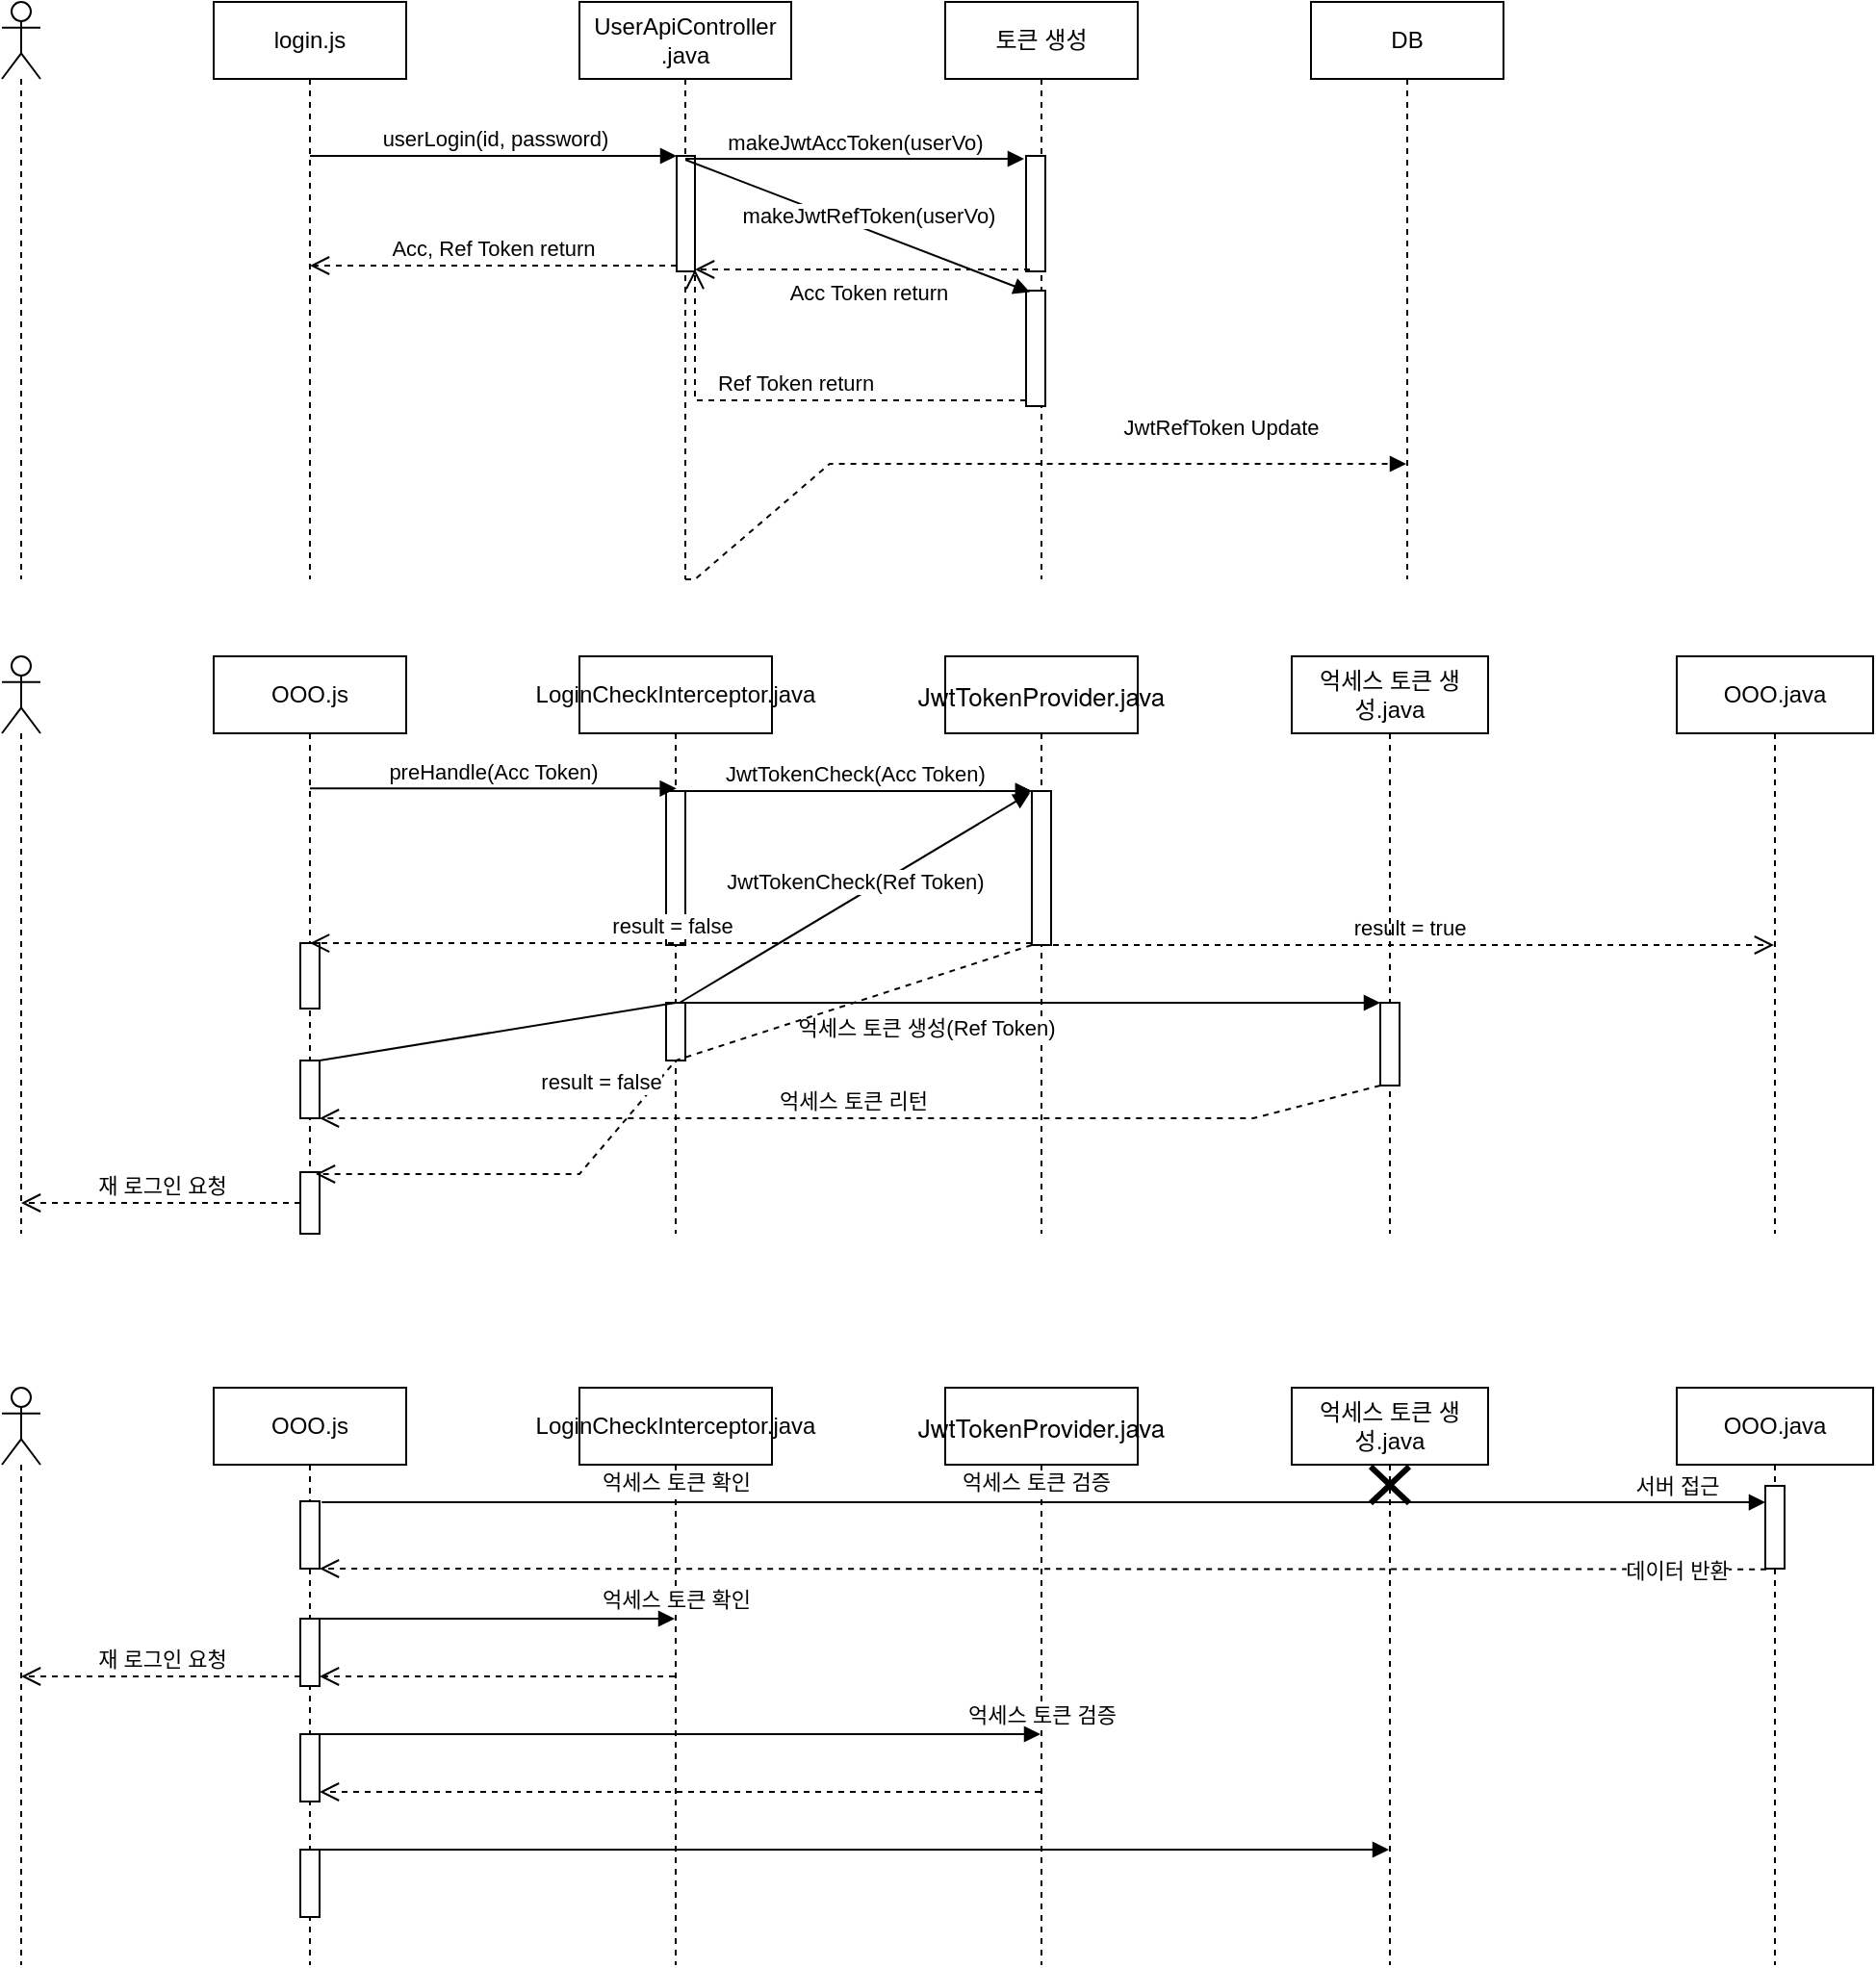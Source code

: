 <mxfile version="15.9.1" type="github">
  <diagram id="YOmD0kXWxS8xvpvF7nBD" name="Page-1">
    <mxGraphModel dx="823" dy="450" grid="1" gridSize="10" guides="1" tooltips="1" connect="1" arrows="1" fold="1" page="1" pageScale="1" pageWidth="3300" pageHeight="4681" math="0" shadow="0">
      <root>
        <mxCell id="0" />
        <mxCell id="1" parent="0" />
        <mxCell id="AELnW6AsCIxtF1nec7tT-1" value="" style="shape=umlLifeline;participant=umlActor;perimeter=lifelinePerimeter;whiteSpace=wrap;html=1;container=1;collapsible=0;recursiveResize=0;verticalAlign=top;spacingTop=36;outlineConnect=0;" parent="1" vertex="1">
          <mxGeometry x="70" y="40" width="20" height="300" as="geometry" />
        </mxCell>
        <mxCell id="AELnW6AsCIxtF1nec7tT-2" value="login.js" style="shape=umlLifeline;perimeter=lifelinePerimeter;whiteSpace=wrap;html=1;container=1;collapsible=0;recursiveResize=0;outlineConnect=0;" parent="1" vertex="1">
          <mxGeometry x="180" y="40" width="100" height="300" as="geometry" />
        </mxCell>
        <mxCell id="AELnW6AsCIxtF1nec7tT-3" value="UserApiController&lt;br&gt;.java" style="shape=umlLifeline;perimeter=lifelinePerimeter;whiteSpace=wrap;html=1;container=1;collapsible=0;recursiveResize=0;outlineConnect=0;" parent="1" vertex="1">
          <mxGeometry x="370" y="40" width="110" height="300" as="geometry" />
        </mxCell>
        <mxCell id="AELnW6AsCIxtF1nec7tT-17" value="" style="html=1;points=[];perimeter=orthogonalPerimeter;" parent="AELnW6AsCIxtF1nec7tT-3" vertex="1">
          <mxGeometry x="50.5" y="80" width="9.5" height="60" as="geometry" />
        </mxCell>
        <mxCell id="AELnW6AsCIxtF1nec7tT-4" value="토큰 생성" style="shape=umlLifeline;perimeter=lifelinePerimeter;whiteSpace=wrap;html=1;container=1;collapsible=0;recursiveResize=0;outlineConnect=0;" parent="1" vertex="1">
          <mxGeometry x="560" y="40" width="100" height="300" as="geometry" />
        </mxCell>
        <mxCell id="AELnW6AsCIxtF1nec7tT-25" value="" style="html=1;points=[];perimeter=orthogonalPerimeter;" parent="AELnW6AsCIxtF1nec7tT-4" vertex="1">
          <mxGeometry x="42" y="80" width="10" height="60" as="geometry" />
        </mxCell>
        <mxCell id="AELnW6AsCIxtF1nec7tT-29" value="" style="html=1;points=[];perimeter=orthogonalPerimeter;" parent="AELnW6AsCIxtF1nec7tT-4" vertex="1">
          <mxGeometry x="42" y="150" width="10" height="60" as="geometry" />
        </mxCell>
        <mxCell id="AELnW6AsCIxtF1nec7tT-6" value="DB" style="shape=umlLifeline;perimeter=lifelinePerimeter;whiteSpace=wrap;html=1;container=1;collapsible=0;recursiveResize=0;outlineConnect=0;" parent="1" vertex="1">
          <mxGeometry x="750" y="40" width="100" height="300" as="geometry" />
        </mxCell>
        <mxCell id="AELnW6AsCIxtF1nec7tT-7" value="" style="shape=umlLifeline;participant=umlActor;perimeter=lifelinePerimeter;whiteSpace=wrap;html=1;container=1;collapsible=0;recursiveResize=0;verticalAlign=top;spacingTop=36;outlineConnect=0;" parent="1" vertex="1">
          <mxGeometry x="70" y="380" width="20" height="300" as="geometry" />
        </mxCell>
        <mxCell id="AELnW6AsCIxtF1nec7tT-8" value="OOO.js" style="shape=umlLifeline;perimeter=lifelinePerimeter;whiteSpace=wrap;html=1;container=1;collapsible=0;recursiveResize=0;outlineConnect=0;" parent="1" vertex="1">
          <mxGeometry x="180" y="380" width="100" height="300" as="geometry" />
        </mxCell>
        <mxCell id="RkmAUX0iGO7B2VTTtuMq-13" value="" style="html=1;points=[];perimeter=orthogonalPerimeter;" vertex="1" parent="AELnW6AsCIxtF1nec7tT-8">
          <mxGeometry x="45" y="149" width="10" height="34" as="geometry" />
        </mxCell>
        <mxCell id="RkmAUX0iGO7B2VTTtuMq-14" value="" style="html=1;points=[];perimeter=orthogonalPerimeter;" vertex="1" parent="AELnW6AsCIxtF1nec7tT-8">
          <mxGeometry x="45" y="268" width="10" height="32" as="geometry" />
        </mxCell>
        <mxCell id="RkmAUX0iGO7B2VTTtuMq-19" value="" style="html=1;points=[];perimeter=orthogonalPerimeter;" vertex="1" parent="AELnW6AsCIxtF1nec7tT-8">
          <mxGeometry x="45" y="210" width="10" height="30" as="geometry" />
        </mxCell>
        <mxCell id="AELnW6AsCIxtF1nec7tT-9" value="LoginCheckInterceptor.java" style="shape=umlLifeline;perimeter=lifelinePerimeter;whiteSpace=wrap;html=1;container=1;collapsible=0;recursiveResize=0;outlineConnect=0;" parent="1" vertex="1">
          <mxGeometry x="370" y="380" width="100" height="300" as="geometry" />
        </mxCell>
        <mxCell id="AELnW6AsCIxtF1nec7tT-38" value="" style="html=1;points=[];perimeter=orthogonalPerimeter;" parent="AELnW6AsCIxtF1nec7tT-9" vertex="1">
          <mxGeometry x="45" y="70" width="10" height="80" as="geometry" />
        </mxCell>
        <mxCell id="RkmAUX0iGO7B2VTTtuMq-1" value="" style="html=1;points=[];perimeter=orthogonalPerimeter;" vertex="1" parent="AELnW6AsCIxtF1nec7tT-9">
          <mxGeometry x="45" y="180" width="10" height="30" as="geometry" />
        </mxCell>
        <mxCell id="AELnW6AsCIxtF1nec7tT-10" value="&lt;p class=&quot;p1&quot; style=&quot;margin: 0px ; font-stretch: normal ; font-size: 13px ; line-height: normal ; font-family: &amp;#34;helvetica neue&amp;#34;&quot;&gt;JwtTokenProvider.java&lt;/p&gt;" style="shape=umlLifeline;perimeter=lifelinePerimeter;whiteSpace=wrap;html=1;container=1;collapsible=0;recursiveResize=0;outlineConnect=0;" parent="1" vertex="1">
          <mxGeometry x="560" y="380" width="100" height="300" as="geometry" />
        </mxCell>
        <mxCell id="AELnW6AsCIxtF1nec7tT-41" value="" style="html=1;points=[];perimeter=orthogonalPerimeter;" parent="AELnW6AsCIxtF1nec7tT-10" vertex="1">
          <mxGeometry x="45" y="70" width="10" height="80" as="geometry" />
        </mxCell>
        <mxCell id="AELnW6AsCIxtF1nec7tT-11" value="OOO.java" style="shape=umlLifeline;perimeter=lifelinePerimeter;whiteSpace=wrap;html=1;container=1;collapsible=0;recursiveResize=0;outlineConnect=0;" parent="1" vertex="1">
          <mxGeometry x="940" y="380" width="102" height="300" as="geometry" />
        </mxCell>
        <mxCell id="AELnW6AsCIxtF1nec7tT-18" value="userLogin(id, password)" style="html=1;verticalAlign=bottom;endArrow=block;entryX=0;entryY=0;rounded=0;" parent="1" source="AELnW6AsCIxtF1nec7tT-2" target="AELnW6AsCIxtF1nec7tT-17" edge="1">
          <mxGeometry relative="1" as="geometry">
            <mxPoint x="280" y="120" as="sourcePoint" />
          </mxGeometry>
        </mxCell>
        <mxCell id="AELnW6AsCIxtF1nec7tT-19" value="Acc, Ref Token return" style="html=1;verticalAlign=bottom;endArrow=open;dashed=1;endSize=8;exitX=0;exitY=0.95;rounded=0;" parent="1" source="AELnW6AsCIxtF1nec7tT-17" target="AELnW6AsCIxtF1nec7tT-2" edge="1">
          <mxGeometry relative="1" as="geometry">
            <mxPoint x="350.5" y="196" as="targetPoint" />
          </mxGeometry>
        </mxCell>
        <mxCell id="AELnW6AsCIxtF1nec7tT-26" value="makeJwtAccToken(userVo)" style="html=1;verticalAlign=bottom;startArrow=none;endArrow=block;startSize=8;rounded=0;entryX=-0.1;entryY=0.025;entryDx=0;entryDy=0;entryPerimeter=0;startFill=0;" parent="1" source="AELnW6AsCIxtF1nec7tT-3" target="AELnW6AsCIxtF1nec7tT-25" edge="1">
          <mxGeometry relative="1" as="geometry">
            <mxPoint x="449.995" y="121.02" as="sourcePoint" />
          </mxGeometry>
        </mxCell>
        <mxCell id="AELnW6AsCIxtF1nec7tT-32" value="makeJwtRefToken(userVo)" style="html=1;verticalAlign=bottom;startArrow=none;endArrow=block;startSize=8;rounded=0;entryX=0.2;entryY=0.013;entryDx=0;entryDy=0;entryPerimeter=0;startFill=0;" parent="1" source="AELnW6AsCIxtF1nec7tT-3" target="AELnW6AsCIxtF1nec7tT-29" edge="1">
          <mxGeometry x="0.068" y="-1" relative="1" as="geometry">
            <mxPoint x="425.1" y="180" as="sourcePoint" />
            <mxPoint x="590" y="190" as="targetPoint" />
            <Array as="points">
              <mxPoint x="425" y="122" />
            </Array>
            <mxPoint as="offset" />
          </mxGeometry>
        </mxCell>
        <mxCell id="AELnW6AsCIxtF1nec7tT-34" value="JwtRefToken Update" style="html=1;verticalAlign=bottom;endArrow=block;rounded=0;dashed=1;" parent="1" source="AELnW6AsCIxtF1nec7tT-3" target="AELnW6AsCIxtF1nec7tT-6" edge="1">
          <mxGeometry x="0.516" y="10" width="80" relative="1" as="geometry">
            <mxPoint x="480" y="170" as="sourcePoint" />
            <mxPoint x="560" y="170" as="targetPoint" />
            <mxPoint as="offset" />
            <Array as="points">
              <mxPoint x="430" y="340" />
              <mxPoint x="500" y="280" />
            </Array>
          </mxGeometry>
        </mxCell>
        <mxCell id="AELnW6AsCIxtF1nec7tT-35" value="preHandle(Acc Token)" style="html=1;verticalAlign=bottom;endArrow=block;rounded=0;entryX=0.533;entryY=-0.017;entryDx=0;entryDy=0;entryPerimeter=0;" parent="1" source="AELnW6AsCIxtF1nec7tT-8" target="AELnW6AsCIxtF1nec7tT-38" edge="1">
          <mxGeometry width="80" relative="1" as="geometry">
            <mxPoint x="250" y="470" as="sourcePoint" />
            <mxPoint x="330" y="470" as="targetPoint" />
            <Array as="points" />
          </mxGeometry>
        </mxCell>
        <mxCell id="RkmAUX0iGO7B2VTTtuMq-3" value="억세스 토큰 생성(Ref Token)" style="html=1;verticalAlign=bottom;endArrow=block;rounded=0;" edge="1" parent="1" source="RkmAUX0iGO7B2VTTtuMq-19" target="RkmAUX0iGO7B2VTTtuMq-26">
          <mxGeometry x="0.147" y="-21" width="80" relative="1" as="geometry">
            <mxPoint x="250" y="470" as="sourcePoint" />
            <mxPoint x="310" y="580" as="targetPoint" />
            <Array as="points">
              <mxPoint x="420" y="560" />
              <mxPoint x="660" y="560" />
            </Array>
            <mxPoint y="1" as="offset" />
          </mxGeometry>
        </mxCell>
        <mxCell id="RkmAUX0iGO7B2VTTtuMq-5" value="Ref Token return" style="html=1;verticalAlign=bottom;endArrow=open;dashed=1;endSize=8;exitX=0;exitY=0.95;rounded=0;exitDx=0;exitDy=0;exitPerimeter=0;entryX=1;entryY=0.983;entryDx=0;entryDy=0;entryPerimeter=0;" edge="1" parent="1" source="AELnW6AsCIxtF1nec7tT-29" target="AELnW6AsCIxtF1nec7tT-17">
          <mxGeometry relative="1" as="geometry">
            <mxPoint x="239.5" y="187" as="targetPoint" />
            <mxPoint x="430.5" y="187" as="sourcePoint" />
            <Array as="points">
              <mxPoint x="430" y="247" />
            </Array>
          </mxGeometry>
        </mxCell>
        <mxCell id="RkmAUX0iGO7B2VTTtuMq-6" value="Acc Token return" style="html=1;verticalAlign=bottom;endArrow=open;dashed=1;endSize=8;rounded=0;exitX=0.2;exitY=0.983;exitDx=0;exitDy=0;exitPerimeter=0;" edge="1" parent="1" source="AELnW6AsCIxtF1nec7tT-25" target="AELnW6AsCIxtF1nec7tT-17">
          <mxGeometry x="-0.034" y="21" relative="1" as="geometry">
            <mxPoint x="249.5" y="197" as="targetPoint" />
            <mxPoint x="440.5" y="197" as="sourcePoint" />
            <Array as="points">
              <mxPoint x="490" y="179" />
            </Array>
            <mxPoint as="offset" />
          </mxGeometry>
        </mxCell>
        <mxCell id="AELnW6AsCIxtF1nec7tT-42" value="JwtTokenCheck(Acc Token)" style="html=1;verticalAlign=bottom;endArrow=block;entryX=0;entryY=0;rounded=0;" parent="1" target="AELnW6AsCIxtF1nec7tT-41" edge="1" source="AELnW6AsCIxtF1nec7tT-9">
          <mxGeometry relative="1" as="geometry">
            <mxPoint x="532" y="450" as="sourcePoint" />
          </mxGeometry>
        </mxCell>
        <mxCell id="RkmAUX0iGO7B2VTTtuMq-8" value="JwtTokenCheck(Acc Token)" style="html=1;verticalAlign=bottom;endArrow=block;entryX=0;entryY=0;rounded=0;" edge="1" parent="1" source="AELnW6AsCIxtF1nec7tT-9" target="AELnW6AsCIxtF1nec7tT-41">
          <mxGeometry relative="1" as="geometry">
            <mxPoint x="532" y="450" as="sourcePoint" />
          </mxGeometry>
        </mxCell>
        <mxCell id="RkmAUX0iGO7B2VTTtuMq-9" value="JwtTokenCheck(Ref Token)" style="html=1;verticalAlign=bottom;endArrow=block;rounded=0;exitX=0.7;exitY=0;exitDx=0;exitDy=0;exitPerimeter=0;entryX=-0.1;entryY=0.013;entryDx=0;entryDy=0;entryPerimeter=0;" edge="1" parent="1" source="RkmAUX0iGO7B2VTTtuMq-1" target="AELnW6AsCIxtF1nec7tT-41">
          <mxGeometry relative="1" as="geometry">
            <mxPoint x="429.5" y="460.0" as="sourcePoint" />
            <mxPoint x="600" y="450" as="targetPoint" />
          </mxGeometry>
        </mxCell>
        <mxCell id="AELnW6AsCIxtF1nec7tT-43" value="result = true" style="html=1;verticalAlign=bottom;endArrow=open;dashed=1;endSize=8;rounded=0;" parent="1" edge="1" target="AELnW6AsCIxtF1nec7tT-11">
          <mxGeometry relative="1" as="geometry">
            <mxPoint x="532" y="526" as="targetPoint" />
            <mxPoint x="610" y="530" as="sourcePoint" />
          </mxGeometry>
        </mxCell>
        <mxCell id="RkmAUX0iGO7B2VTTtuMq-16" value="result = false" style="html=1;verticalAlign=bottom;endArrow=open;dashed=1;endSize=8;rounded=0;entryX=0.8;entryY=0.031;entryDx=0;entryDy=0;entryPerimeter=0;" edge="1" parent="1" source="AELnW6AsCIxtF1nec7tT-41" target="RkmAUX0iGO7B2VTTtuMq-14">
          <mxGeometry x="0.153" y="-18" relative="1" as="geometry">
            <mxPoint x="239.5" y="540" as="targetPoint" />
            <mxPoint x="426" y="540" as="sourcePoint" />
            <Array as="points">
              <mxPoint x="420" y="590" />
              <mxPoint x="370" y="649" />
            </Array>
            <mxPoint x="1" as="offset" />
          </mxGeometry>
        </mxCell>
        <mxCell id="RkmAUX0iGO7B2VTTtuMq-17" value="result = false" style="html=1;verticalAlign=bottom;endArrow=open;dashed=1;endSize=8;rounded=0;exitX=0;exitY=0.988;exitDx=0;exitDy=0;exitPerimeter=0;" edge="1" parent="1" source="AELnW6AsCIxtF1nec7tT-41" target="AELnW6AsCIxtF1nec7tT-8">
          <mxGeometry relative="1" as="geometry">
            <mxPoint x="410" y="560" as="targetPoint" />
            <mxPoint x="600" y="560" as="sourcePoint" />
          </mxGeometry>
        </mxCell>
        <mxCell id="RkmAUX0iGO7B2VTTtuMq-21" value="재 로그인 요청" style="html=1;verticalAlign=bottom;endArrow=open;dashed=1;endSize=8;rounded=0;" edge="1" parent="1" source="RkmAUX0iGO7B2VTTtuMq-14" target="AELnW6AsCIxtF1nec7tT-7">
          <mxGeometry relative="1" as="geometry">
            <mxPoint x="94" y="580.002" as="targetPoint" />
            <mxPoint x="280" y="580.01" as="sourcePoint" />
          </mxGeometry>
        </mxCell>
        <mxCell id="RkmAUX0iGO7B2VTTtuMq-23" value="억세스 토큰 생성.java" style="shape=umlLifeline;perimeter=lifelinePerimeter;whiteSpace=wrap;html=1;container=1;collapsible=0;recursiveResize=0;outlineConnect=0;" vertex="1" parent="1">
          <mxGeometry x="740" y="380" width="102" height="300" as="geometry" />
        </mxCell>
        <mxCell id="RkmAUX0iGO7B2VTTtuMq-26" value="" style="html=1;points=[];perimeter=orthogonalPerimeter;" vertex="1" parent="RkmAUX0iGO7B2VTTtuMq-23">
          <mxGeometry x="46" y="180" width="10" height="43" as="geometry" />
        </mxCell>
        <mxCell id="RkmAUX0iGO7B2VTTtuMq-27" value="억세스 토큰 리턴" style="html=1;verticalAlign=bottom;endArrow=open;dashed=1;endSize=8;rounded=0;" edge="1" parent="1" source="RkmAUX0iGO7B2VTTtuMq-26" target="RkmAUX0iGO7B2VTTtuMq-19">
          <mxGeometry relative="1" as="geometry">
            <mxPoint x="950.5" y="690" as="targetPoint" />
            <mxPoint x="570" y="690" as="sourcePoint" />
            <Array as="points">
              <mxPoint x="720" y="620" />
            </Array>
          </mxGeometry>
        </mxCell>
        <mxCell id="RkmAUX0iGO7B2VTTtuMq-30" value="" style="shape=umlLifeline;participant=umlActor;perimeter=lifelinePerimeter;whiteSpace=wrap;html=1;container=1;collapsible=0;recursiveResize=0;verticalAlign=top;spacingTop=36;outlineConnect=0;" vertex="1" parent="1">
          <mxGeometry x="70" y="760" width="20" height="300" as="geometry" />
        </mxCell>
        <mxCell id="RkmAUX0iGO7B2VTTtuMq-31" value="OOO.js" style="shape=umlLifeline;perimeter=lifelinePerimeter;whiteSpace=wrap;html=1;container=1;collapsible=0;recursiveResize=0;outlineConnect=0;" vertex="1" parent="1">
          <mxGeometry x="180" y="760" width="100" height="300" as="geometry" />
        </mxCell>
        <mxCell id="RkmAUX0iGO7B2VTTtuMq-32" value="" style="html=1;points=[];perimeter=orthogonalPerimeter;" vertex="1" parent="RkmAUX0iGO7B2VTTtuMq-31">
          <mxGeometry x="45" y="59" width="10" height="35" as="geometry" />
        </mxCell>
        <mxCell id="RkmAUX0iGO7B2VTTtuMq-70" value="" style="html=1;points=[];perimeter=orthogonalPerimeter;" vertex="1" parent="RkmAUX0iGO7B2VTTtuMq-31">
          <mxGeometry x="45" y="120" width="10" height="35" as="geometry" />
        </mxCell>
        <mxCell id="RkmAUX0iGO7B2VTTtuMq-78" value="" style="html=1;points=[];perimeter=orthogonalPerimeter;" vertex="1" parent="RkmAUX0iGO7B2VTTtuMq-31">
          <mxGeometry x="45" y="180" width="10" height="35" as="geometry" />
        </mxCell>
        <mxCell id="RkmAUX0iGO7B2VTTtuMq-86" value="" style="html=1;points=[];perimeter=orthogonalPerimeter;" vertex="1" parent="RkmAUX0iGO7B2VTTtuMq-31">
          <mxGeometry x="45" y="240" width="10" height="35" as="geometry" />
        </mxCell>
        <mxCell id="RkmAUX0iGO7B2VTTtuMq-35" value="LoginCheckInterceptor.java" style="shape=umlLifeline;perimeter=lifelinePerimeter;whiteSpace=wrap;html=1;container=1;collapsible=0;recursiveResize=0;outlineConnect=0;" vertex="1" parent="1">
          <mxGeometry x="370" y="760" width="100" height="300" as="geometry" />
        </mxCell>
        <mxCell id="RkmAUX0iGO7B2VTTtuMq-81" value="억세스 토큰 확인" style="edgeLabel;html=1;align=center;verticalAlign=middle;resizable=0;points=[];" vertex="1" connectable="0" parent="RkmAUX0iGO7B2VTTtuMq-35">
          <mxGeometry x="49.997" y="110" as="geometry" />
        </mxCell>
        <mxCell id="RkmAUX0iGO7B2VTTtuMq-38" value="&lt;p class=&quot;p1&quot; style=&quot;margin: 0px ; font-stretch: normal ; font-size: 13px ; line-height: normal ; font-family: &amp;#34;helvetica neue&amp;#34;&quot;&gt;JwtTokenProvider.java&lt;/p&gt;" style="shape=umlLifeline;perimeter=lifelinePerimeter;whiteSpace=wrap;html=1;container=1;collapsible=0;recursiveResize=0;outlineConnect=0;" vertex="1" parent="1">
          <mxGeometry x="560" y="760" width="100" height="300" as="geometry" />
        </mxCell>
        <mxCell id="RkmAUX0iGO7B2VTTtuMq-82" value="억세스 토큰 검증" style="edgeLabel;html=1;align=center;verticalAlign=middle;resizable=0;points=[];" vertex="1" connectable="0" parent="RkmAUX0iGO7B2VTTtuMq-38">
          <mxGeometry x="50.005" y="170" as="geometry" />
        </mxCell>
        <mxCell id="RkmAUX0iGO7B2VTTtuMq-40" value="OOO.java" style="shape=umlLifeline;perimeter=lifelinePerimeter;whiteSpace=wrap;html=1;container=1;collapsible=0;recursiveResize=0;outlineConnect=0;" vertex="1" parent="1">
          <mxGeometry x="940" y="760" width="102" height="300" as="geometry" />
        </mxCell>
        <mxCell id="RkmAUX0iGO7B2VTTtuMq-57" value="" style="html=1;points=[];perimeter=orthogonalPerimeter;" vertex="1" parent="RkmAUX0iGO7B2VTTtuMq-40">
          <mxGeometry x="46" y="51" width="10" height="43" as="geometry" />
        </mxCell>
        <mxCell id="RkmAUX0iGO7B2VTTtuMq-50" value="억세스 토큰 생성.java" style="shape=umlLifeline;perimeter=lifelinePerimeter;whiteSpace=wrap;html=1;container=1;collapsible=0;recursiveResize=0;outlineConnect=0;" vertex="1" parent="1">
          <mxGeometry x="740" y="760" width="102" height="300" as="geometry" />
        </mxCell>
        <mxCell id="RkmAUX0iGO7B2VTTtuMq-61" value="" style="shape=umlDestroy;whiteSpace=wrap;html=1;strokeWidth=3;" vertex="1" parent="RkmAUX0iGO7B2VTTtuMq-50">
          <mxGeometry x="41" y="41" width="20" height="19" as="geometry" />
        </mxCell>
        <mxCell id="RkmAUX0iGO7B2VTTtuMq-54" value="서버 접근" style="html=1;verticalAlign=bottom;endArrow=block;rounded=0;exitX=1.113;exitY=0.016;exitDx=0;exitDy=0;exitPerimeter=0;" edge="1" parent="1" source="RkmAUX0iGO7B2VTTtuMq-32" target="RkmAUX0iGO7B2VTTtuMq-57">
          <mxGeometry x="0.877" width="80" relative="1" as="geometry">
            <mxPoint x="235" y="821.5" as="sourcePoint" />
            <mxPoint x="990.5" y="821.5" as="targetPoint" />
            <mxPoint as="offset" />
          </mxGeometry>
        </mxCell>
        <mxCell id="RkmAUX0iGO7B2VTTtuMq-55" value="억세스 토큰 확인" style="edgeLabel;html=1;align=center;verticalAlign=middle;resizable=0;points=[];" vertex="1" connectable="0" parent="RkmAUX0iGO7B2VTTtuMq-54">
          <mxGeometry x="-0.507" y="-1" relative="1" as="geometry">
            <mxPoint x="-1" y="-12" as="offset" />
          </mxGeometry>
        </mxCell>
        <mxCell id="RkmAUX0iGO7B2VTTtuMq-56" value="억세스 토큰 검증" style="edgeLabel;html=1;align=center;verticalAlign=middle;resizable=0;points=[];" vertex="1" connectable="0" parent="RkmAUX0iGO7B2VTTtuMq-54">
          <mxGeometry x="-0.012" y="3" relative="1" as="geometry">
            <mxPoint y="-8" as="offset" />
          </mxGeometry>
        </mxCell>
        <mxCell id="RkmAUX0iGO7B2VTTtuMq-58" value="" style="html=1;verticalAlign=bottom;endArrow=open;dashed=1;endSize=8;rounded=0;exitX=0.057;exitY=1.008;exitDx=0;exitDy=0;exitPerimeter=0;" edge="1" parent="1" source="RkmAUX0iGO7B2VTTtuMq-57" target="RkmAUX0iGO7B2VTTtuMq-32">
          <mxGeometry x="-0.903" relative="1" as="geometry">
            <mxPoint x="790" y="880" as="sourcePoint" />
            <mxPoint x="710" y="880" as="targetPoint" />
            <mxPoint as="offset" />
          </mxGeometry>
        </mxCell>
        <mxCell id="RkmAUX0iGO7B2VTTtuMq-60" value="데이터 반환" style="edgeLabel;html=1;align=center;verticalAlign=middle;resizable=0;points=[];" vertex="1" connectable="0" parent="RkmAUX0iGO7B2VTTtuMq-58">
          <mxGeometry x="-0.75" relative="1" as="geometry">
            <mxPoint x="47" as="offset" />
          </mxGeometry>
        </mxCell>
        <mxCell id="RkmAUX0iGO7B2VTTtuMq-71" value="" style="html=1;verticalAlign=bottom;endArrow=block;rounded=0;" edge="1" parent="1" source="RkmAUX0iGO7B2VTTtuMq-70" target="RkmAUX0iGO7B2VTTtuMq-35">
          <mxGeometry x="0.877" width="80" relative="1" as="geometry">
            <mxPoint x="230.0" y="970" as="sourcePoint" />
            <mxPoint x="979.87" y="970" as="targetPoint" />
            <mxPoint as="offset" />
            <Array as="points">
              <mxPoint x="330" y="880" />
            </Array>
          </mxGeometry>
        </mxCell>
        <mxCell id="RkmAUX0iGO7B2VTTtuMq-74" value="" style="html=1;verticalAlign=bottom;endArrow=open;dashed=1;endSize=8;rounded=0;" edge="1" parent="1" source="RkmAUX0iGO7B2VTTtuMq-35" target="RkmAUX0iGO7B2VTTtuMq-70">
          <mxGeometry x="-0.903" relative="1" as="geometry">
            <mxPoint x="931.57" y="960.344" as="sourcePoint" />
            <mxPoint x="180" y="960" as="targetPoint" />
            <mxPoint as="offset" />
          </mxGeometry>
        </mxCell>
        <mxCell id="RkmAUX0iGO7B2VTTtuMq-76" value="재 로그인 요청" style="html=1;verticalAlign=bottom;endArrow=open;dashed=1;endSize=8;rounded=0;" edge="1" parent="1" source="RkmAUX0iGO7B2VTTtuMq-70" target="RkmAUX0iGO7B2VTTtuMq-30">
          <mxGeometry relative="1" as="geometry">
            <mxPoint x="50.0" y="910" as="targetPoint" />
            <mxPoint x="195.37" y="910" as="sourcePoint" />
            <Array as="points">
              <mxPoint x="150" y="910" />
            </Array>
          </mxGeometry>
        </mxCell>
        <mxCell id="RkmAUX0iGO7B2VTTtuMq-79" value="" style="html=1;verticalAlign=bottom;endArrow=block;rounded=0;" edge="1" parent="1" source="RkmAUX0iGO7B2VTTtuMq-78" target="RkmAUX0iGO7B2VTTtuMq-38">
          <mxGeometry x="0.877" width="80" relative="1" as="geometry">
            <mxPoint x="245" y="890" as="sourcePoint" />
            <mxPoint x="429.5" y="890" as="targetPoint" />
            <mxPoint as="offset" />
            <Array as="points">
              <mxPoint x="330" y="940" />
            </Array>
          </mxGeometry>
        </mxCell>
        <mxCell id="RkmAUX0iGO7B2VTTtuMq-80" value="" style="html=1;verticalAlign=bottom;endArrow=open;dashed=1;endSize=8;rounded=0;" edge="1" parent="1" source="RkmAUX0iGO7B2VTTtuMq-38" target="RkmAUX0iGO7B2VTTtuMq-78">
          <mxGeometry x="-0.903" relative="1" as="geometry">
            <mxPoint x="429.5" y="920" as="sourcePoint" />
            <mxPoint x="245" y="920" as="targetPoint" />
            <mxPoint as="offset" />
            <Array as="points">
              <mxPoint x="420" y="970" />
            </Array>
          </mxGeometry>
        </mxCell>
        <mxCell id="RkmAUX0iGO7B2VTTtuMq-87" value="" style="html=1;verticalAlign=bottom;endArrow=block;rounded=0;" edge="1" parent="1" source="RkmAUX0iGO7B2VTTtuMq-86" target="RkmAUX0iGO7B2VTTtuMq-50">
          <mxGeometry x="0.877" width="80" relative="1" as="geometry">
            <mxPoint x="245" y="950" as="sourcePoint" />
            <mxPoint x="619.5" y="950" as="targetPoint" />
            <mxPoint as="offset" />
            <Array as="points">
              <mxPoint x="350" y="1000" />
            </Array>
          </mxGeometry>
        </mxCell>
      </root>
    </mxGraphModel>
  </diagram>
</mxfile>
